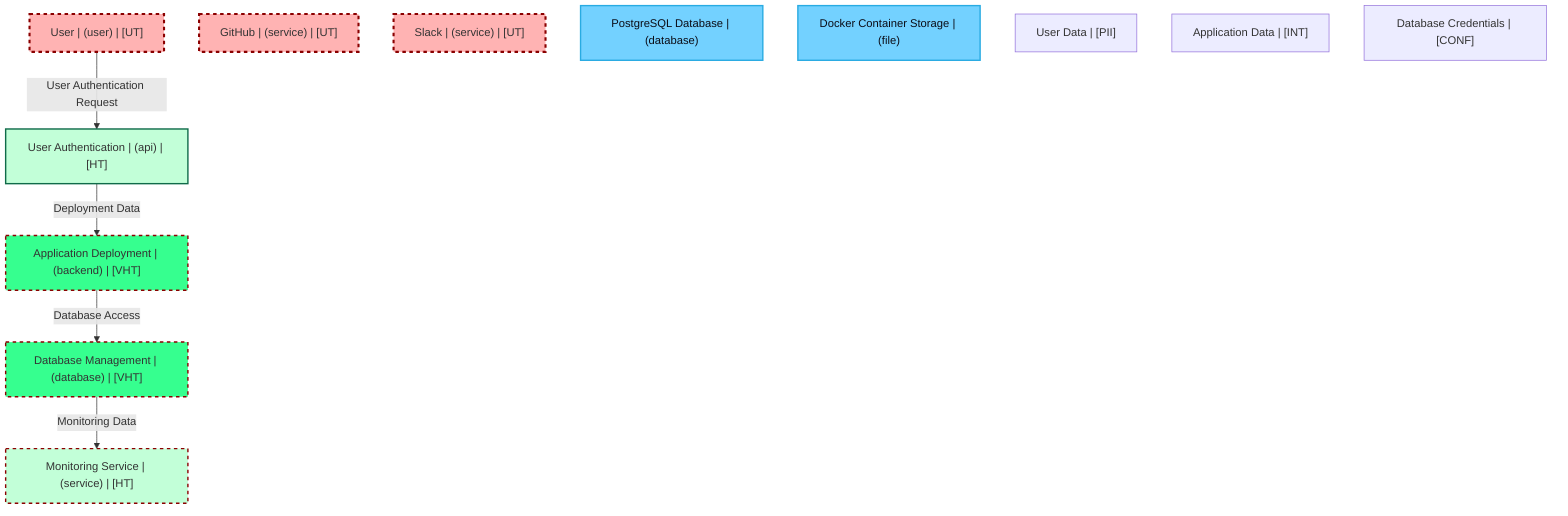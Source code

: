 graph TB
  node_01F8D6F3GJ8R8B8D8F8G8H8J8U["User | (user) | [UT]"]:::untrusted
  node_01F8D6F3GJ8R8B8D8F8G8H8J8V["GitHub | (service) | [UT]"]:::untrusted
  node_01F8D6F3GJ8R8B8D8F8G8H8J8W["Slack | (service) | [UT]"]:::untrusted
  node_01F8D6F3GJ8R8B8D8F8G8H8J8O["User Authentication | (api) | [HT]"]:::highTrust
  node_01F8D6F3GJ8R8B8D8F8G8H8J8P["Application Deployment | (backend) | [VHT]"]:::veryHighTrust
  node_01F8D6F3GJ8R8B8D8F8G8H8J8Q["Database Management | (database) | [VHT]"]:::veryHighTrust
  node_01F8D6F3GJ8R8B8D8F8G8H8J8R["Monitoring Service | (service) | [HT]"]:::highTrust
  node_01F8D6F3GJ8R8B8D8F8G8H8J8S["PostgreSQL Database | (database)"]:::dataStore
  node_01F8D6F3GJ8R8B8D8F8G8H8J8T["Docker Container Storage | (file)"]:::dataStore
  node_01F8D6F3GJ8R8B8D8F8G8H8J8L["User Data | [PII]"]:::dataAsset,pii
  node_01F8D6F3GJ8R8B8D8F8G8H8J8M["Application Data | [INT]"]:::dataAsset,internal
  node_01F8D6F3GJ8R8B8D8F8G8H8J8N["Database Credentials | [CONF]"]:::dataAsset,confidential

  node_01F8D6F3GJ8R8B8D8F8G8H8J8U -->|User Authentication Request| node_01F8D6F3GJ8R8B8D8F8G8H8J8O:::encryptedFlow
  node_01F8D6F3GJ8R8B8D8F8G8H8J8O -->|Deployment Data| node_01F8D6F3GJ8R8B8D8F8G8H8J8P:::unencryptedFlow
  node_01F8D6F3GJ8R8B8D8F8G8H8J8P -->|Database Access| node_01F8D6F3GJ8R8B8D8F8G8H8J8Q:::unencryptedFlow
  node_01F8D6F3GJ8R8B8D8F8G8H8J8Q -->|Monitoring Data| node_01F8D6F3GJ8R8B8D8F8G8H8J8R:::unencryptedFlow

  classDef externalEntity fill:#FFB3B3,stroke:#8B0000,stroke-width:2px,color:#0B0D17
  classDef process fill:#C2FFD8,stroke:#106B49,stroke-width:2px,color:#0B0D17
  classDef dataStore fill:#73d1ff,stroke:#29ABE2,stroke-width:2px,color:#0B0D17
  classDef dataAsset fill:#ffa1ad,stroke:#A259FF,stroke-width:2px,color:#0B0D17
  classDef untrusted fill:#FFB3B3,stroke:#8B0000,stroke-width:3px,stroke-dasharray:5 5
  classDef lowTrust fill:#f77c63,stroke:#f77c63,stroke-width:2px,stroke-dasharray:3 3
  classDef mediumTrust fill:#FFF2B3,stroke:#7A6300,stroke-width:2px
  classDef highTrust fill:#C2FFD8,stroke:#106B49,stroke-width:2px
  classDef veryHighTrust fill:#36FF8F,stroke:#36FF8F,stroke-width:3px
  classDef public fill:#C2FFD8,stroke:#106B49,stroke-width:1px
  classDef internal fill:#FFF2B3,stroke:#7A6300,stroke-width:1px
  classDef confidential fill:#FFB3B3,stroke:#8B0000,stroke-width:2px
  classDef restricted fill:#8B0000,stroke:#8B0000,stroke-width:3px
  classDef pii fill:#ffa1ad,stroke:#A259FF,stroke-width:2px
  classDef pci fill:#8B0000,stroke:#8B0000,stroke-width:3px
  classDef phi fill:#ffa1ad,stroke:#A259FF,stroke-width:3px
  classDef encryptedFlow stroke:#106B49,stroke-width:2px
  classDef unencryptedFlow stroke:#8B0000,stroke-width:2px,stroke-dasharray:5 5
  classDef authenticatedFlow stroke:#29ABE2,stroke-width:2px
  classDef trustBoundary fill:transparent,stroke:#2E3440,stroke-width:3px,stroke-dasharray:10 5
